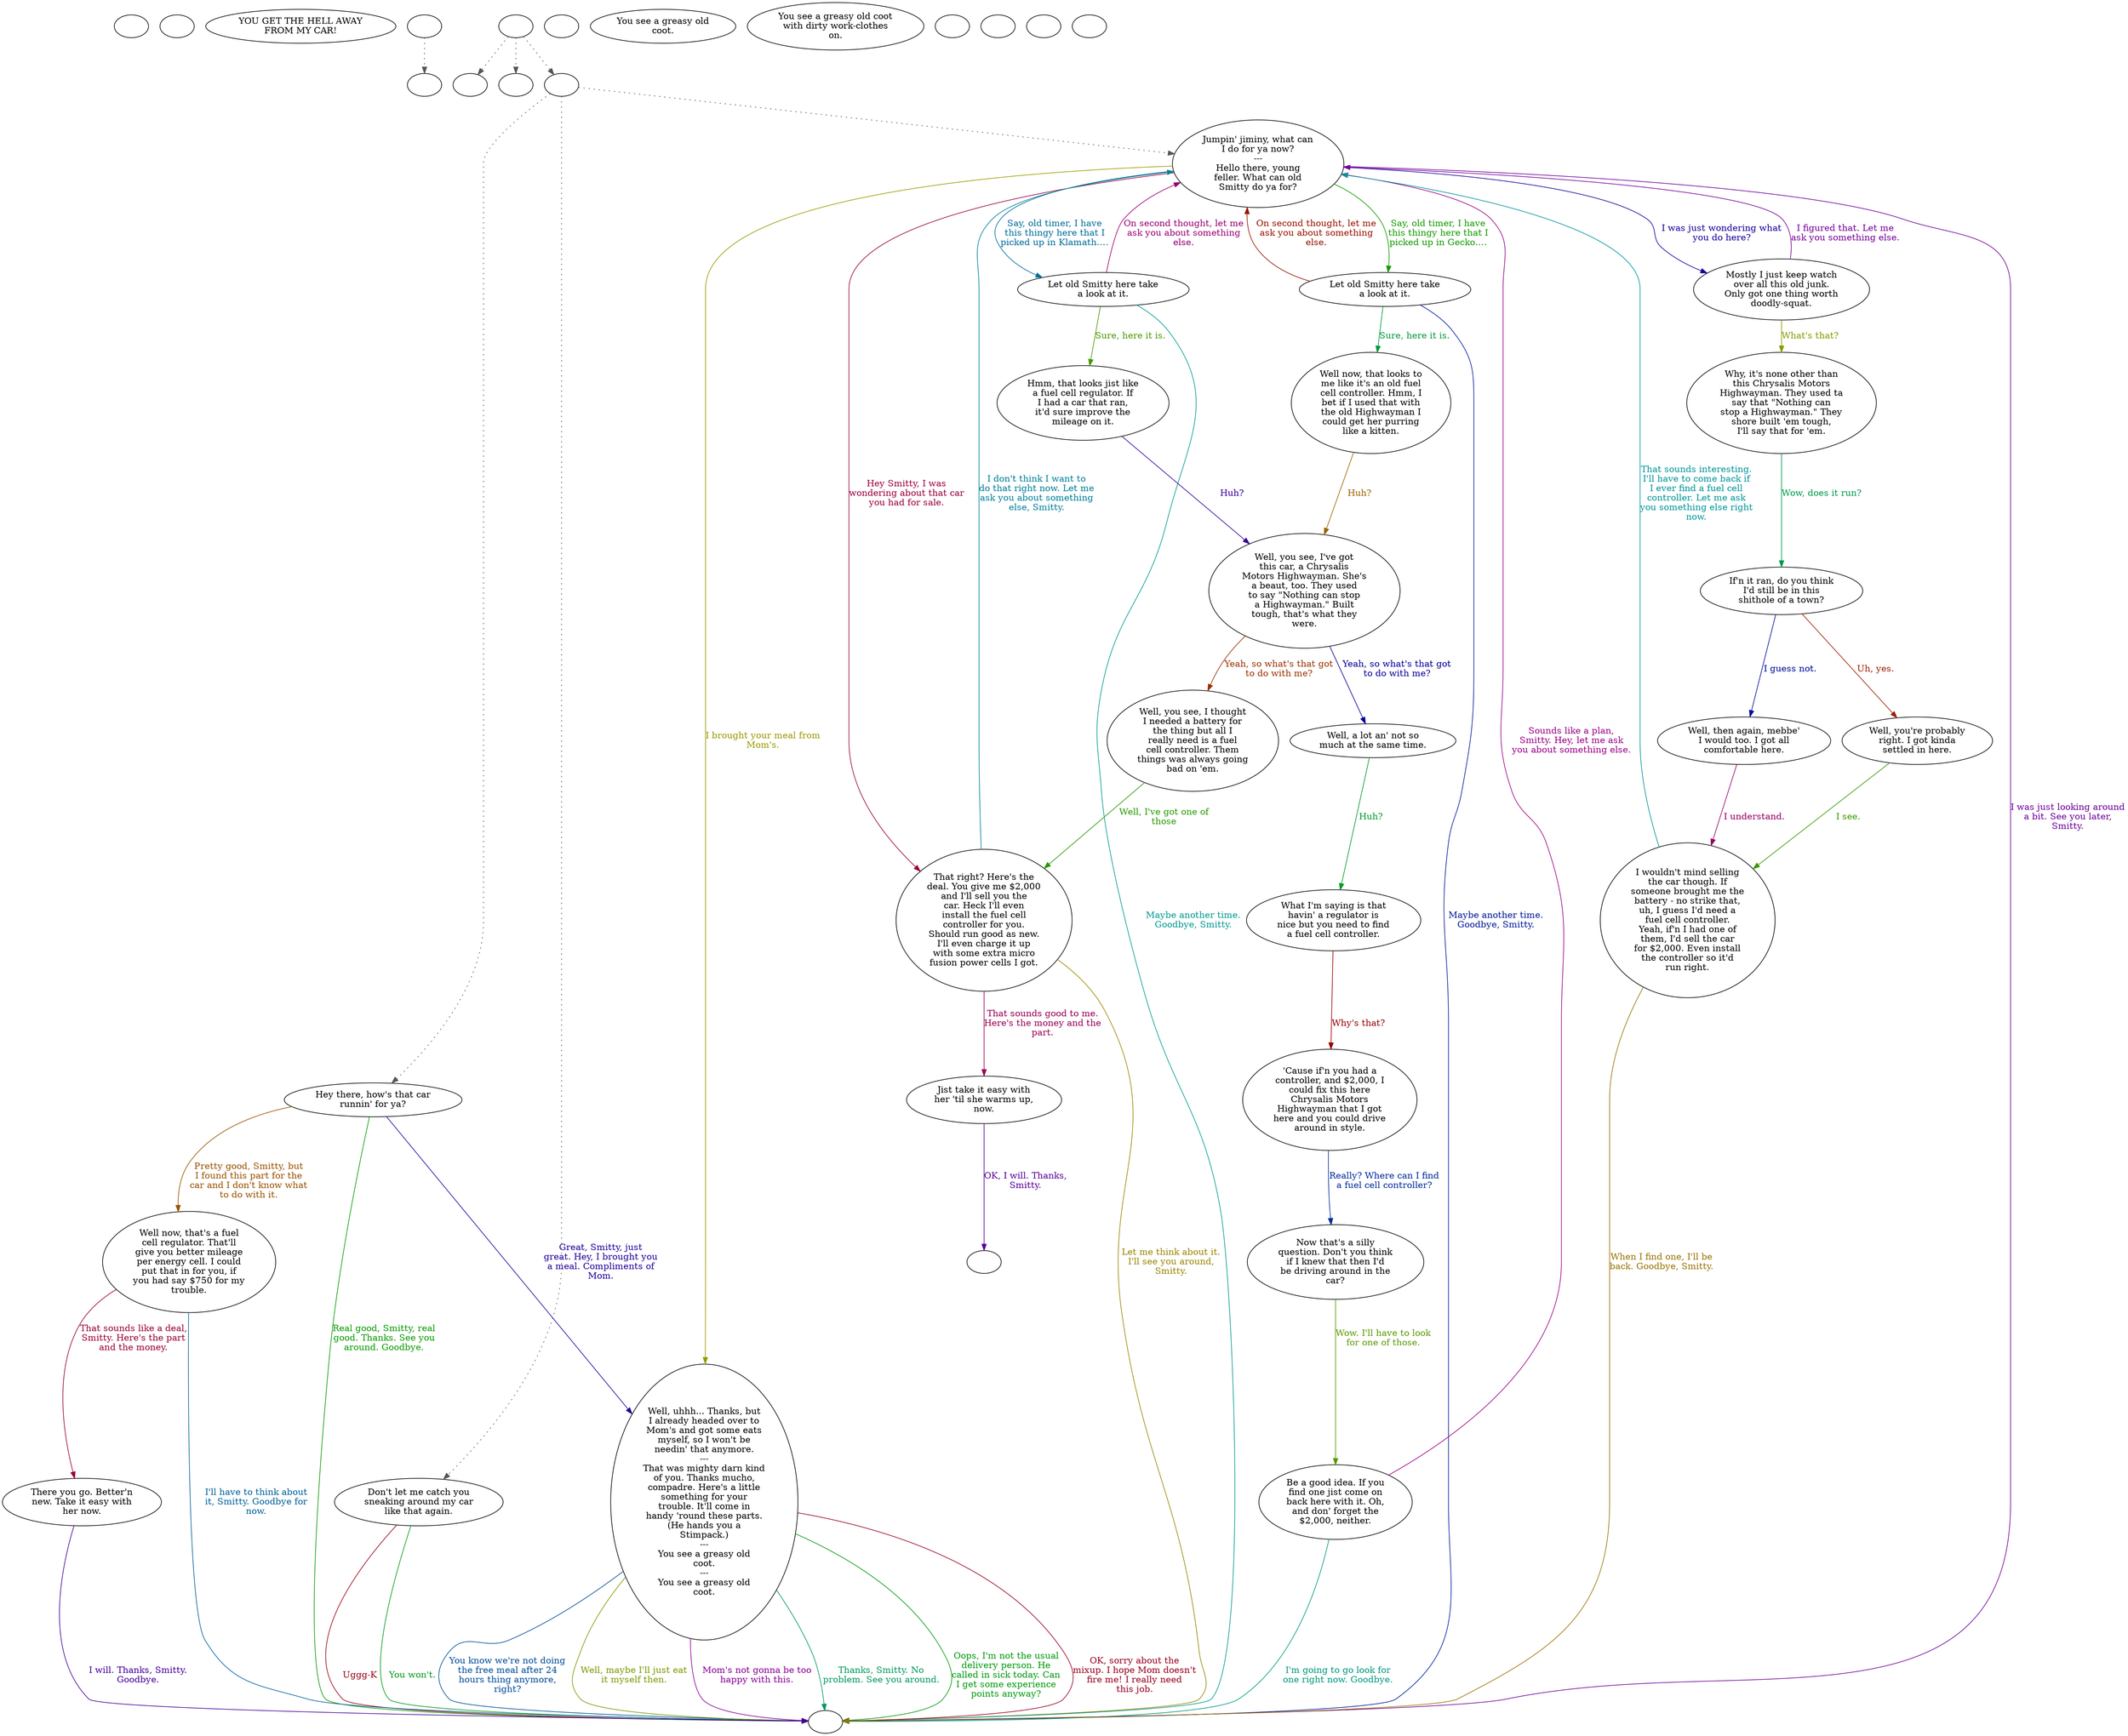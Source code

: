 digraph dcSmitty {
  "checkPartyMembersNearDoor" [style=filled       fillcolor="#FFFFFF"       color="#000000"]
  "checkPartyMembersNearDoor" [label=""]
  "start" [style=filled       fillcolor="#FFFFFF"       color="#000000"]
  "start" [label=""]
  "critter_p_proc" [style=filled       fillcolor="#FFFFFF"       color="#000000"]
  "critter_p_proc" [label="YOU GET THE HELL AWAY\nFROM MY CAR!"]
  "pickup_p_proc" [style=filled       fillcolor="#FFFFFF"       color="#000000"]
  "pickup_p_proc" -> "Node998" [style=dotted color="#555555"]
  "pickup_p_proc" [label=""]
  "talk_p_proc" [style=filled       fillcolor="#FFFFFF"       color="#000000"]
  "talk_p_proc" -> "Node001" [style=dotted color="#555555"]
  "talk_p_proc" -> "Node002" [style=dotted color="#555555"]
  "talk_p_proc" -> "Node000" [style=dotted color="#555555"]
  "talk_p_proc" [label=""]
  "destroy_p_proc" [style=filled       fillcolor="#FFFFFF"       color="#000000"]
  "destroy_p_proc" [label=""]
  "look_at_p_proc" [style=filled       fillcolor="#FFFFFF"       color="#000000"]
  "look_at_p_proc" [label="You see a greasy old\ncoot."]
  "description_p_proc" [style=filled       fillcolor="#FFFFFF"       color="#000000"]
  "description_p_proc" [label="You see a greasy old coot\nwith dirty work-clothes\non."]
  "use_skill_on_p_proc" [style=filled       fillcolor="#FFFFFF"       color="#000000"]
  "use_skill_on_p_proc" [label=""]
  "damage_p_proc" [style=filled       fillcolor="#FFFFFF"       color="#000000"]
  "damage_p_proc" [label=""]
  "map_enter_p_proc" [style=filled       fillcolor="#FFFFFF"       color="#000000"]
  "map_enter_p_proc" [label=""]
  "timed_event_p_proc" [style=filled       fillcolor="#FFFFFF"       color="#000000"]
  "timed_event_p_proc" [label=""]
  "Node998" [style=filled       fillcolor="#FFFFFF"       color="#000000"]
  "Node998" [label=""]
  "Node999" [style=filled       fillcolor="#FFFFFF"       color="#000000"]
  "Node999" [label=""]
  "Node000" [style=filled       fillcolor="#FFFFFF"       color="#000000"]
  "Node000" -> "Node018" [style=dotted color="#555555"]
  "Node000" -> "Node027" [style=dotted color="#555555"]
  "Node000" -> "Node003" [style=dotted color="#555555"]
  "Node000" [label=""]
  "Node001" [style=filled       fillcolor="#FFFFFF"       color="#000000"]
  "Node001" [label=""]
  "Node002" [style=filled       fillcolor="#FFFFFF"       color="#000000"]
  "Node002" [label=""]
  "Node003" [style=filled       fillcolor="#FFFFFF"       color="#000000"]
  "Node003" [label="Jumpin' jiminy, what can\nI do for ya now?\n---\nHello there, young\nfeller. What can old\nSmitty do ya for?"]
  "Node003" -> "Node020" [label="I was just wondering what\nyou do here?" color="#190099" fontcolor="#190099"]
  "Node003" -> "Node004" [label="Say, old timer, I have\nthis thingy here that I\npicked up in Gecko…." color="#139900" fontcolor="#139900"]
  "Node003" -> "Node011" [label="Hey Smitty, I was\nwondering about that car\nyou had for sale." color="#990040" fontcolor="#990040"]
  "Node003" -> "Node005" [label="Say, old timer, I have\nthis thingy here that I\npicked up in Klamath…." color="#006D99" fontcolor="#006D99"]
  "Node003" -> "Node008" [label="I brought your meal from\nMom's." color="#999900" fontcolor="#999900"]
  "Node003" -> "Node999" [label="I was just looking around\na bit. See you later,\nSmitty." color="#6C0099" fontcolor="#6C0099"]
  "Node004" [style=filled       fillcolor="#FFFFFF"       color="#000000"]
  "Node004" [label="Let old Smitty here take\na look at it."]
  "Node004" -> "Node006" [label="Sure, here it is." color="#00993F" fontcolor="#00993F"]
  "Node004" -> "Node003" [label="On second thought, let me\nask you about something\nelse." color="#991300" fontcolor="#991300"]
  "Node004" -> "Node999" [label="Maybe another time.\nGoodbye, Smitty." color="#001A99" fontcolor="#001A99"]
  "Node005" [style=filled       fillcolor="#FFFFFF"       color="#000000"]
  "Node005" [label="Let old Smitty here take\na look at it."]
  "Node005" -> "Node007" [label="Sure, here it is." color="#479900" fontcolor="#479900"]
  "Node005" -> "Node003" [label="On second thought, let me\nask you about something\nelse." color="#990073" fontcolor="#990073"]
  "Node005" -> "Node999" [label="Maybe another time.\nGoodbye, Smitty." color="#009992" fontcolor="#009992"]
  "Node006" [style=filled       fillcolor="#FFFFFF"       color="#000000"]
  "Node006" [label="Well now, that looks to\nme like it's an old fuel\ncell controller. Hmm, I\nbet if I used that with\nthe old Highwayman I\ncould get her purring\nlike a kitten."]
  "Node006" -> "Node009" [label="Huh?" color="#996500" fontcolor="#996500"]
  "Node007" [style=filled       fillcolor="#FFFFFF"       color="#000000"]
  "Node007" [label="Hmm, that looks jist like\na fuel cell regulator. If\nI had a car that ran,\nit'd sure improve the\nmileage on it."]
  "Node007" -> "Node009" [label="Huh?" color="#390099" fontcolor="#390099"]
  "Node008" [style=filled       fillcolor="#FFFFFF"       color="#000000"]
  "Node008" [label="Well, uhhh... Thanks, but\nI already headed over to\nMom's and got some eats\nmyself, so I won't be\nneedin' that anymore.\n---\nThat was mighty darn kind\nof you. Thanks mucho,\ncompadre. Here's a little\nsomething for your\ntrouble. It'll come in\nhandy 'round these parts.\n(He hands you a\nStimpack.)\n---\nYou see a greasy old\ncoot.\n---\nYou see a greasy old\ncoot."]
  "Node008" -> "Node999" [label="Oops, I'm not the usual\ndelivery person. He\ncalled in sick today. Can\nI get some experience\npoints anyway?" color="#00990C" fontcolor="#00990C"]
  "Node008" -> "Node999" [label="OK, sorry about the\nmixup. I hope Mom doesn't\nfire me! I really need\nthis job." color="#990020" fontcolor="#990020"]
  "Node008" -> "Node999" [label="You know we're not doing\nthe free meal after 24\nhours thing anymore,\nright?" color="#004D99" fontcolor="#004D99"]
  "Node008" -> "Node999" [label="Well, maybe I'll just eat\nit myself then." color="#7A9900" fontcolor="#7A9900"]
  "Node008" -> "Node999" [label="Mom's not gonna be too\nhappy with this." color="#8C0099" fontcolor="#8C0099"]
  "Node008" -> "Node999" [label="Thanks, Smitty. No\nproblem. See you around." color="#00995F" fontcolor="#00995F"]
  "Node009" [style=filled       fillcolor="#FFFFFF"       color="#000000"]
  "Node009" [label="Well, you see, I've got\nthis car, a Chrysalis\nMotors Highwayman. She's\na beaut, too. They used\nto say \"Nothing can stop\na Highwayman.\" Built\ntough, that's what they\nwere."]
  "Node009" -> "Node010" [label="Yeah, so what's that got\nto do with me?" color="#993200" fontcolor="#993200"]
  "Node009" -> "Node013" [label="Yeah, so what's that got\nto do with me?" color="#060099" fontcolor="#060099"]
  "Node010" [style=filled       fillcolor="#FFFFFF"       color="#000000"]
  "Node010" [label="Well, you see, I thought\nI needed a battery for\nthe thing but all I\nreally need is a fuel\ncell controller. Them\nthings was always going\nbad on 'em."]
  "Node010" -> "Node011" [label="Well, I've got one of\nthose" color="#279900" fontcolor="#279900"]
  "Node011" [style=filled       fillcolor="#FFFFFF"       color="#000000"]
  "Node011" [label="That right? Here's the\ndeal. You give me $2,000\nand I'll sell you the\ncar. Heck I'll even\ninstall the fuel cell\ncontroller for you.\nShould run good as new.\nI'll even charge it up\nwith some extra micro\nfusion power cells I got."]
  "Node011" -> "Node012" [label="That sounds good to me.\nHere's the money and the\npart." color="#990054" fontcolor="#990054"]
  "Node011" -> "Node003" [label="I don't think I want to\ndo that right now. Let me\nask you about something\nelse, Smitty." color="#008099" fontcolor="#008099"]
  "Node011" -> "Node999" [label="Let me think about it.\nI'll see you around,\nSmitty." color="#998500" fontcolor="#998500"]
  "Node012" [style=filled       fillcolor="#FFFFFF"       color="#000000"]
  "Node012" [label="Jist take it easy with\nher 'til she warms up,\nnow."]
  "Node012" -> "Node990" [label="OK, I will. Thanks,\nSmitty." color="#580099" fontcolor="#580099"]
  "Node013" [style=filled       fillcolor="#FFFFFF"       color="#000000"]
  "Node013" [label="Well, a lot an' not so\nmuch at the same time."]
  "Node013" -> "Node014" [label="Huh?" color="#00992C" fontcolor="#00992C"]
  "Node014" [style=filled       fillcolor="#FFFFFF"       color="#000000"]
  "Node014" [label="What I'm saying is that\nhavin' a regulator is\nnice but you need to find\na fuel cell controller."]
  "Node014" -> "Node015" [label="Why's that?" color="#990001" fontcolor="#990001"]
  "Node015" [style=filled       fillcolor="#FFFFFF"       color="#000000"]
  "Node015" [label="'Cause if'n you had a\ncontroller, and $2,000, I\ncould fix this here\nChrysalis Motors\nHighwayman that I got\nhere and you could drive\naround in style."]
  "Node015" -> "Node016" [label="Really? Where can I find\na fuel cell controller?" color="#002D99" fontcolor="#002D99"]
  "Node016" [style=filled       fillcolor="#FFFFFF"       color="#000000"]
  "Node016" [label="Now that's a silly\nquestion. Don't you think\nif I knew that then I'd\nbe driving around in the\ncar?"]
  "Node016" -> "Node017" [label="Wow. I'll have to look\nfor one of those." color="#5A9900" fontcolor="#5A9900"]
  "Node017" [style=filled       fillcolor="#FFFFFF"       color="#000000"]
  "Node017" [label="Be a good idea. If you\nfind one jist come on\nback here with it. Oh,\nand don' forget the\n$2,000, neither."]
  "Node017" -> "Node003" [label="Sounds like a plan,\nSmitty. Hey, let me ask\nyou about something else." color="#990087" fontcolor="#990087"]
  "Node017" -> "Node999" [label="I'm going to go look for\none right now. Goodbye." color="#00997F" fontcolor="#00997F"]
  "Node018" [style=filled       fillcolor="#FFFFFF"       color="#000000"]
  "Node018" [label="Hey there, how's that car\nrunnin' for ya?"]
  "Node018" -> "Node019" [label="Pretty good, Smitty, but\nI found this part for the\ncar and I don't know what\nto do with it." color="#995200" fontcolor="#995200"]
  "Node018" -> "Node008" [label="Great, Smitty, just\ngreat. Hey, I brought you\na meal. Compliments of\nMom." color="#250099" fontcolor="#250099"]
  "Node018" -> "Node999" [label="Real good, Smitty, real\ngood. Thanks. See you\naround. Goodbye." color="#079900" fontcolor="#079900"]
  "Node019" [style=filled       fillcolor="#FFFFFF"       color="#000000"]
  "Node019" [label="Well now, that's a fuel\ncell regulator. That'll\ngive you better mileage\nper energy cell. I could\nput that in for you, if\nyou had say $750 for my\ntrouble."]
  "Node019" -> "Node026" [label="That sounds like a deal,\nSmitty. Here's the part\nand the money." color="#990034" fontcolor="#990034"]
  "Node019" -> "Node999" [label="I'll have to think about\nit, Smitty. Goodbye for\nnow." color="#006199" fontcolor="#006199"]
  "Node020" [style=filled       fillcolor="#FFFFFF"       color="#000000"]
  "Node020" [label="Mostly I just keep watch\nover all this old junk.\nOnly got one thing worth\ndoodly-squat."]
  "Node020" -> "Node021" [label="What's that?" color="#8D9900" fontcolor="#8D9900"]
  "Node020" -> "Node003" [label="I figured that. Let me\nask you something else." color="#780099" fontcolor="#780099"]
  "Node021" [style=filled       fillcolor="#FFFFFF"       color="#000000"]
  "Node021" [label="Why, it's none other than\nthis Chrysalis Motors\nHighwayman. They used ta\nsay that \"Nothing can\nstop a Highwayman.\" They\nshore built 'em tough,\nI'll say that for 'em."]
  "Node021" -> "Node022" [label="Wow, does it run?" color="#00994B" fontcolor="#00994B"]
  "Node022" [style=filled       fillcolor="#FFFFFF"       color="#000000"]
  "Node022" [label="If'n it ran, do you think\nI'd still be in this\nshithole of a town?"]
  "Node022" -> "Node023" [label="Uh, yes." color="#991F00" fontcolor="#991F00"]
  "Node022" -> "Node024" [label="I guess not." color="#000E99" fontcolor="#000E99"]
  "Node023" [style=filled       fillcolor="#FFFFFF"       color="#000000"]
  "Node023" [label="Well, you're probably\nright. I got kinda\nsettled in here."]
  "Node023" -> "Node025" [label="I see." color="#3B9900" fontcolor="#3B9900"]
  "Node024" [style=filled       fillcolor="#FFFFFF"       color="#000000"]
  "Node024" [label="Well, then again, mebbe'\nI would too. I got all\ncomfortable here."]
  "Node024" -> "Node025" [label="I understand." color="#990067" fontcolor="#990067"]
  "Node025" [style=filled       fillcolor="#FFFFFF"       color="#000000"]
  "Node025" [label="I wouldn't mind selling\nthe car though. If\nsomeone brought me the\nbattery - no strike that,\nuh, I guess I'd need a\nfuel cell controller.\nYeah, if'n I had one of\nthem, I'd sell the car\nfor $2,000. Even install\nthe controller so it'd\nrun right."]
  "Node025" -> "Node003" [label="That sounds interesting.\nI'll have to come back if\nI ever find a fuel cell\ncontroller. Let me ask\nyou something else right\nnow." color="#009499" fontcolor="#009499"]
  "Node025" -> "Node999" [label="When I find one, I'll be\nback. Goodbye, Smitty." color="#997200" fontcolor="#997200"]
  "Node026" [style=filled       fillcolor="#FFFFFF"       color="#000000"]
  "Node026" [label="There you go. Better'n\nnew. Take it easy with\nher now."]
  "Node026" -> "Node999" [label="I will. Thanks, Smitty.\nGoodbye." color="#450099" fontcolor="#450099"]
  "Node027" [style=filled       fillcolor="#FFFFFF"       color="#000000"]
  "Node027" [label="Don't let me catch you\nsneaking around my car\nlike that again."]
  "Node027" -> "Node999" [label="You won't." color="#009918" fontcolor="#009918"]
  "Node027" -> "Node999" [label="Uggg-K" color="#990014" fontcolor="#990014"]
  "Node990" [style=filled       fillcolor="#FFFFFF"       color="#000000"]
  "Node990" [label=""]
}